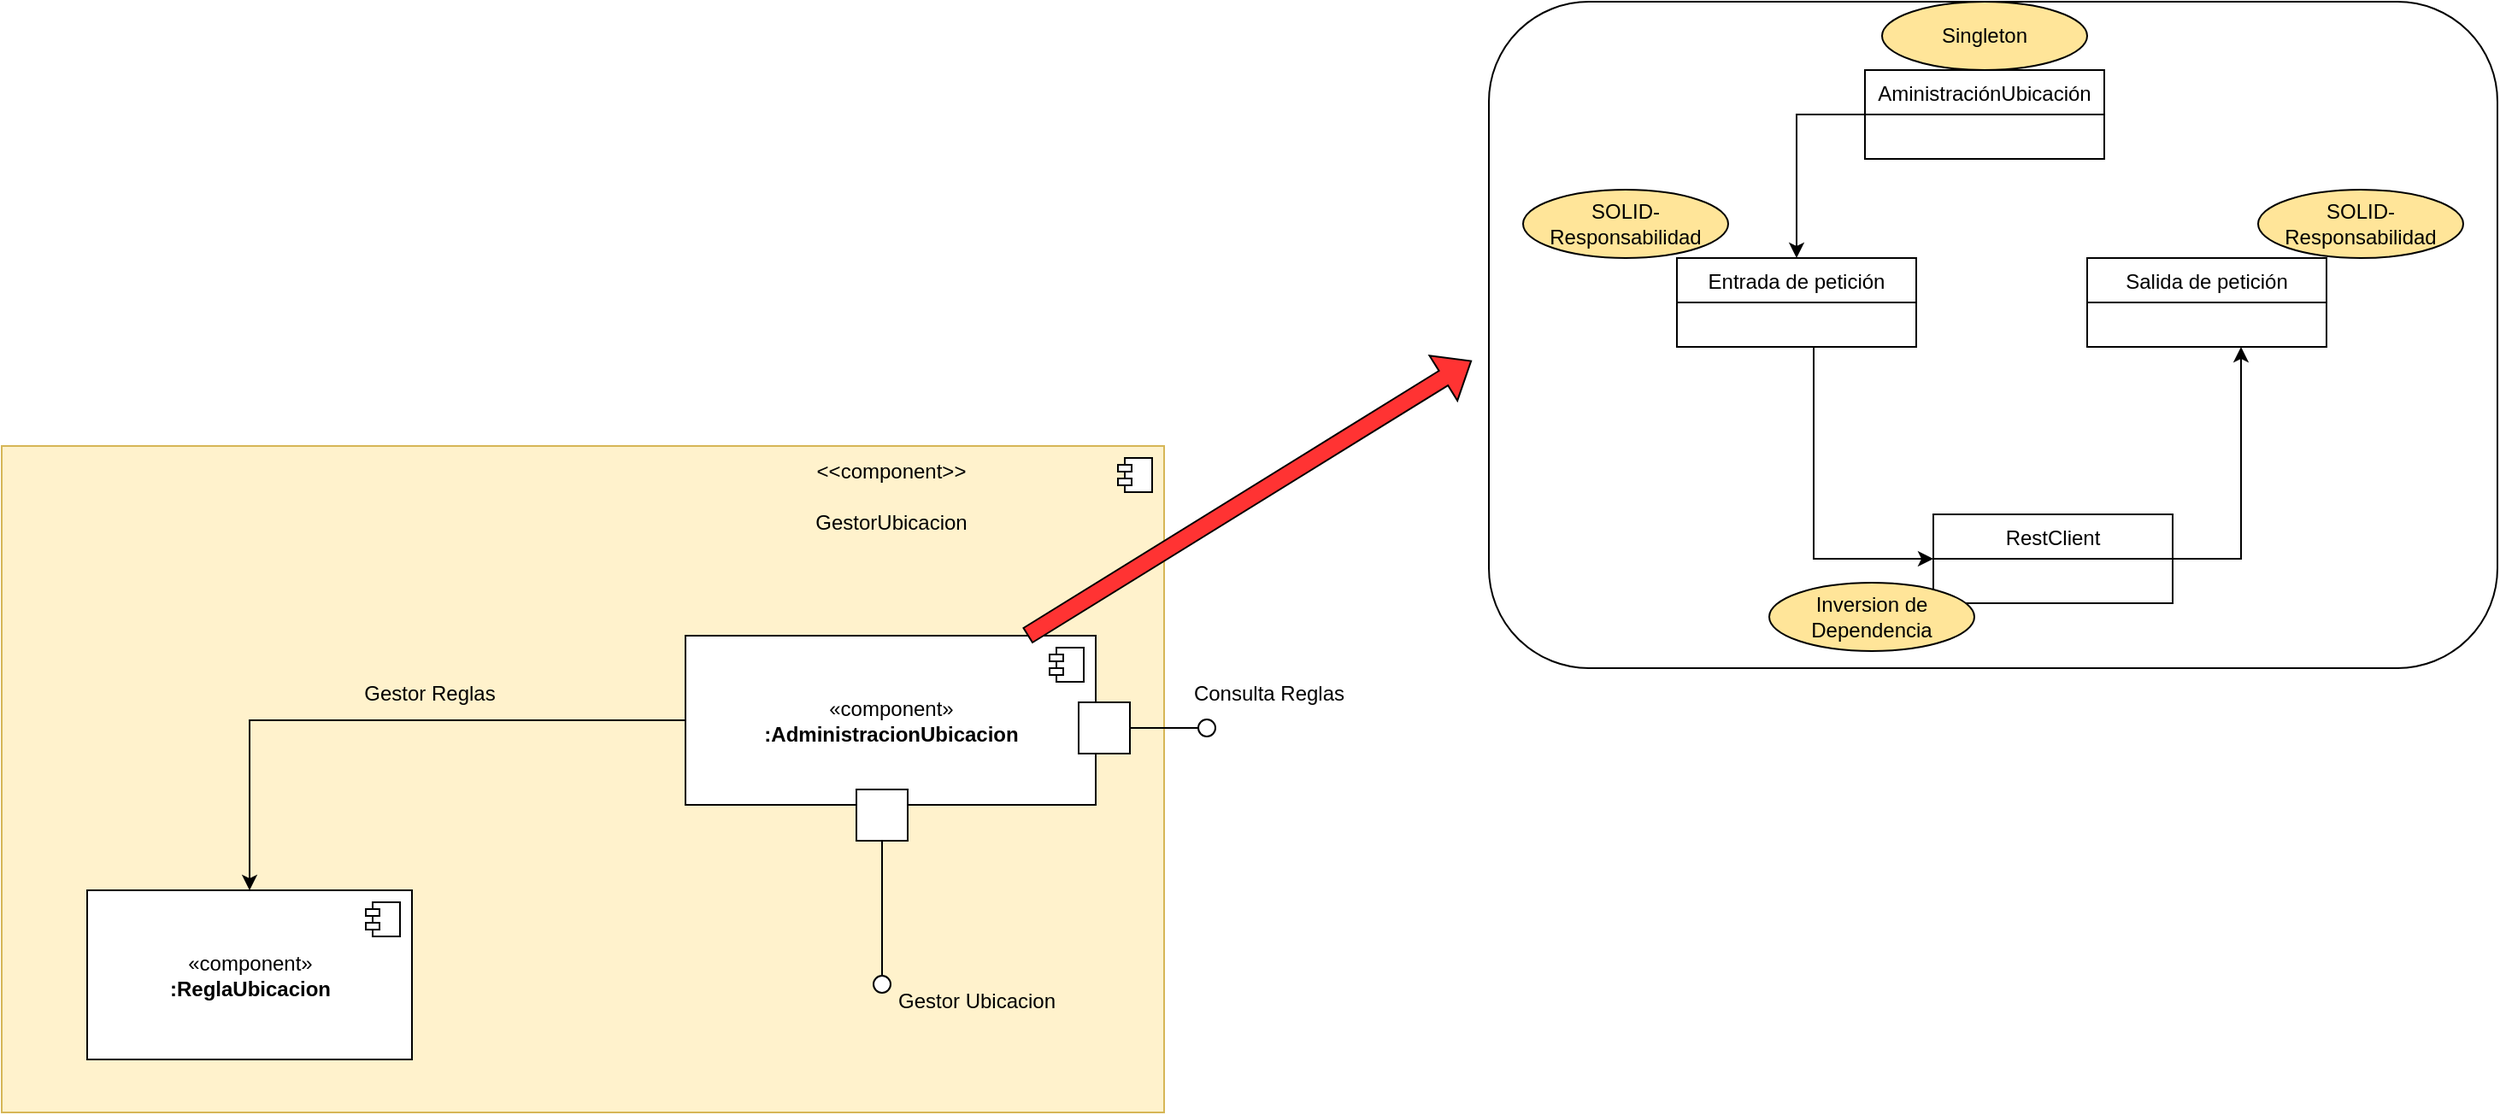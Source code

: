 <mxfile version="20.2.8" type="github">
  <diagram id="H2ssWn8BnHPqTmGb6e0n" name="Página-1">
    <mxGraphModel dx="2306" dy="1082" grid="1" gridSize="10" guides="1" tooltips="1" connect="1" arrows="1" fold="1" page="1" pageScale="1" pageWidth="827" pageHeight="1169" math="0" shadow="0">
      <root>
        <mxCell id="0" />
        <mxCell id="1" parent="0" />
        <mxCell id="fPPv9XgHUiOGnw6XsnZO-1" value="" style="html=1;dropTarget=0;fillColor=#fff2cc;strokeColor=#d6b656;" vertex="1" parent="1">
          <mxGeometry x="500" y="340" width="680" height="390" as="geometry" />
        </mxCell>
        <mxCell id="fPPv9XgHUiOGnw6XsnZO-2" value="" style="shape=module;jettyWidth=8;jettyHeight=4;" vertex="1" parent="fPPv9XgHUiOGnw6XsnZO-1">
          <mxGeometry x="1" width="20" height="20" relative="1" as="geometry">
            <mxPoint x="-27" y="7" as="offset" />
          </mxGeometry>
        </mxCell>
        <mxCell id="fPPv9XgHUiOGnw6XsnZO-3" style="edgeStyle=orthogonalEdgeStyle;rounded=0;orthogonalLoop=1;jettySize=auto;html=1;fillColor=#FF3333;" edge="1" parent="1" source="fPPv9XgHUiOGnw6XsnZO-4" target="fPPv9XgHUiOGnw6XsnZO-17">
          <mxGeometry relative="1" as="geometry" />
        </mxCell>
        <mxCell id="fPPv9XgHUiOGnw6XsnZO-4" value="«component»&lt;br&gt;&lt;b&gt;:AdministracionUbicacion&lt;br&gt;&lt;/b&gt;" style="html=1;dropTarget=0;" vertex="1" parent="1">
          <mxGeometry x="900" y="451" width="240" height="99" as="geometry" />
        </mxCell>
        <mxCell id="fPPv9XgHUiOGnw6XsnZO-5" value="" style="shape=module;jettyWidth=8;jettyHeight=4;" vertex="1" parent="fPPv9XgHUiOGnw6XsnZO-4">
          <mxGeometry x="1" width="20" height="20" relative="1" as="geometry">
            <mxPoint x="-27" y="7" as="offset" />
          </mxGeometry>
        </mxCell>
        <mxCell id="fPPv9XgHUiOGnw6XsnZO-6" value="" style="html=1;rounded=0;" vertex="1" parent="1">
          <mxGeometry x="1130" y="490" width="30" height="30" as="geometry" />
        </mxCell>
        <mxCell id="fPPv9XgHUiOGnw6XsnZO-7" value="" style="html=1;rounded=0;" vertex="1" parent="1">
          <mxGeometry x="1000" y="541" width="30" height="30" as="geometry" />
        </mxCell>
        <mxCell id="fPPv9XgHUiOGnw6XsnZO-8" value="" style="rounded=0;orthogonalLoop=1;jettySize=auto;html=1;endArrow=none;endFill=0;sketch=0;targetPerimeterSpacing=0;fillColor=#FF3333;startArrow=none;entryX=1;entryY=0.5;entryDx=0;entryDy=0;" edge="1" parent="1" source="fPPv9XgHUiOGnw6XsnZO-14" target="fPPv9XgHUiOGnw6XsnZO-6">
          <mxGeometry relative="1" as="geometry">
            <mxPoint x="1430" y="505" as="sourcePoint" />
            <mxPoint x="1400" y="505" as="targetPoint" />
          </mxGeometry>
        </mxCell>
        <mxCell id="fPPv9XgHUiOGnw6XsnZO-9" value="&amp;lt;&amp;lt;component&amp;gt;&amp;gt;" style="text;html=1;align=center;verticalAlign=middle;resizable=0;points=[];autosize=1;strokeColor=none;fillColor=none;" vertex="1" parent="1">
          <mxGeometry x="965" y="340" width="110" height="30" as="geometry" />
        </mxCell>
        <mxCell id="fPPv9XgHUiOGnw6XsnZO-10" value="GestorUbicacion" style="text;html=1;align=center;verticalAlign=middle;resizable=0;points=[];autosize=1;strokeColor=none;fillColor=none;" vertex="1" parent="1">
          <mxGeometry x="965" y="370" width="110" height="30" as="geometry" />
        </mxCell>
        <mxCell id="fPPv9XgHUiOGnw6XsnZO-12" value="" style="rounded=0;orthogonalLoop=1;jettySize=auto;html=1;endArrow=none;endFill=0;sketch=0;targetPerimeterSpacing=0;fillColor=#FF3333;exitX=0.5;exitY=1;exitDx=0;exitDy=0;startArrow=none;" edge="1" parent="1" source="fPPv9XgHUiOGnw6XsnZO-11">
          <mxGeometry relative="1" as="geometry">
            <mxPoint x="1005" y="800" as="sourcePoint" />
            <mxPoint x="1015" y="660" as="targetPoint" />
          </mxGeometry>
        </mxCell>
        <mxCell id="fPPv9XgHUiOGnw6XsnZO-13" value="Consulta Reglas" style="text;html=1;align=center;verticalAlign=middle;resizable=0;points=[];autosize=1;strokeColor=none;fillColor=none;" vertex="1" parent="1">
          <mxGeometry x="1186" y="470" width="110" height="30" as="geometry" />
        </mxCell>
        <mxCell id="fPPv9XgHUiOGnw6XsnZO-14" value="" style="ellipse;whiteSpace=wrap;html=1;align=center;aspect=fixed;resizable=0;points=[];outlineConnect=0;sketch=0;" vertex="1" parent="1">
          <mxGeometry x="1200" y="500" width="10" height="10" as="geometry" />
        </mxCell>
        <mxCell id="fPPv9XgHUiOGnw6XsnZO-16" value="Gestor Ubicacion" style="text;html=1;align=center;verticalAlign=middle;resizable=0;points=[];autosize=1;strokeColor=none;fillColor=none;" vertex="1" parent="1">
          <mxGeometry x="1010" y="650" width="120" height="30" as="geometry" />
        </mxCell>
        <mxCell id="fPPv9XgHUiOGnw6XsnZO-17" value="«component»&lt;br&gt;&lt;b&gt;:ReglaUbicacion&lt;br&gt;&lt;/b&gt;" style="html=1;dropTarget=0;" vertex="1" parent="1">
          <mxGeometry x="550" y="600" width="190" height="99" as="geometry" />
        </mxCell>
        <mxCell id="fPPv9XgHUiOGnw6XsnZO-18" value="" style="shape=module;jettyWidth=8;jettyHeight=4;" vertex="1" parent="fPPv9XgHUiOGnw6XsnZO-17">
          <mxGeometry x="1" width="20" height="20" relative="1" as="geometry">
            <mxPoint x="-27" y="7" as="offset" />
          </mxGeometry>
        </mxCell>
        <mxCell id="fPPv9XgHUiOGnw6XsnZO-19" value="Gestor Reglas" style="text;html=1;align=center;verticalAlign=middle;resizable=0;points=[];autosize=1;strokeColor=none;fillColor=none;" vertex="1" parent="1">
          <mxGeometry x="700" y="470" width="100" height="30" as="geometry" />
        </mxCell>
        <mxCell id="fPPv9XgHUiOGnw6XsnZO-11" value="" style="ellipse;whiteSpace=wrap;html=1;align=center;aspect=fixed;resizable=0;points=[];outlineConnect=0;sketch=0;" vertex="1" parent="1">
          <mxGeometry x="1010" y="650" width="10" height="10" as="geometry" />
        </mxCell>
        <mxCell id="fPPv9XgHUiOGnw6XsnZO-20" value="" style="rounded=0;orthogonalLoop=1;jettySize=auto;html=1;endArrow=none;endFill=0;sketch=0;sourcePerimeterSpacing=0;fillColor=#FF3333;exitX=0.5;exitY=1;exitDx=0;exitDy=0;" edge="1" parent="1" source="fPPv9XgHUiOGnw6XsnZO-7" target="fPPv9XgHUiOGnw6XsnZO-11">
          <mxGeometry relative="1" as="geometry">
            <mxPoint x="1015" y="571" as="sourcePoint" />
            <mxPoint x="1015" y="660" as="targetPoint" />
          </mxGeometry>
        </mxCell>
        <mxCell id="fPPv9XgHUiOGnw6XsnZO-33" value="" style="shape=flexArrow;endArrow=classic;html=1;rounded=0;fillColor=#FF3333;" edge="1" parent="1" source="fPPv9XgHUiOGnw6XsnZO-4">
          <mxGeometry width="50" height="50" relative="1" as="geometry">
            <mxPoint x="1280" y="350" as="sourcePoint" />
            <mxPoint x="1360" y="290" as="targetPoint" />
          </mxGeometry>
        </mxCell>
        <mxCell id="fPPv9XgHUiOGnw6XsnZO-34" value="" style="rounded=1;whiteSpace=wrap;html=1;" vertex="1" parent="1">
          <mxGeometry x="1370" y="80" width="590" height="390" as="geometry" />
        </mxCell>
        <mxCell id="fPPv9XgHUiOGnw6XsnZO-42" style="edgeStyle=orthogonalEdgeStyle;rounded=0;orthogonalLoop=1;jettySize=auto;html=1;fillColor=#FF3333;entryX=0.5;entryY=0;entryDx=0;entryDy=0;" edge="1" parent="1" source="fPPv9XgHUiOGnw6XsnZO-35" target="fPPv9XgHUiOGnw6XsnZO-43">
          <mxGeometry relative="1" as="geometry">
            <mxPoint x="1550" y="220" as="targetPoint" />
            <Array as="points">
              <mxPoint x="1550" y="146" />
            </Array>
          </mxGeometry>
        </mxCell>
        <mxCell id="fPPv9XgHUiOGnw6XsnZO-35" value="AministraciónUbicación" style="swimlane;fontStyle=0;childLayout=stackLayout;horizontal=1;startSize=26;fillColor=none;horizontalStack=0;resizeParent=1;resizeParentMax=0;resizeLast=0;collapsible=1;marginBottom=0;" vertex="1" parent="1">
          <mxGeometry x="1590" y="120" width="140" height="52" as="geometry" />
        </mxCell>
        <mxCell id="fPPv9XgHUiOGnw6XsnZO-39" value="Salida de petición" style="swimlane;fontStyle=0;childLayout=stackLayout;horizontal=1;startSize=26;fillColor=none;horizontalStack=0;resizeParent=1;resizeParentMax=0;resizeLast=0;collapsible=1;marginBottom=0;" vertex="1" parent="1">
          <mxGeometry x="1720" y="230" width="140" height="52" as="geometry" />
        </mxCell>
        <mxCell id="fPPv9XgHUiOGnw6XsnZO-49" style="edgeStyle=orthogonalEdgeStyle;rounded=0;orthogonalLoop=1;jettySize=auto;html=1;entryX=0;entryY=0.5;entryDx=0;entryDy=0;fillColor=#FF3333;" edge="1" parent="1" source="fPPv9XgHUiOGnw6XsnZO-43" target="fPPv9XgHUiOGnw6XsnZO-48">
          <mxGeometry relative="1" as="geometry">
            <Array as="points">
              <mxPoint x="1560" y="406" />
            </Array>
          </mxGeometry>
        </mxCell>
        <mxCell id="fPPv9XgHUiOGnw6XsnZO-43" value="Entrada de petición" style="swimlane;fontStyle=0;childLayout=stackLayout;horizontal=1;startSize=26;fillColor=none;horizontalStack=0;resizeParent=1;resizeParentMax=0;resizeLast=0;collapsible=1;marginBottom=0;" vertex="1" parent="1">
          <mxGeometry x="1480" y="230" width="140" height="52" as="geometry" />
        </mxCell>
        <mxCell id="fPPv9XgHUiOGnw6XsnZO-44" value="Singleton" style="ellipse;whiteSpace=wrap;html=1;align=center;fillColor=#FFE599;" vertex="1" parent="1">
          <mxGeometry x="1600" y="80" width="120" height="40" as="geometry" />
        </mxCell>
        <mxCell id="fPPv9XgHUiOGnw6XsnZO-45" value="SOLID- Responsabilidad" style="ellipse;whiteSpace=wrap;html=1;align=center;fillColor=#FFE599;" vertex="1" parent="1">
          <mxGeometry x="1390" y="190" width="120" height="40" as="geometry" />
        </mxCell>
        <mxCell id="fPPv9XgHUiOGnw6XsnZO-47" value="SOLID- Responsabilidad" style="ellipse;whiteSpace=wrap;html=1;align=center;fillColor=#FFE599;" vertex="1" parent="1">
          <mxGeometry x="1820" y="190" width="120" height="40" as="geometry" />
        </mxCell>
        <mxCell id="fPPv9XgHUiOGnw6XsnZO-50" style="edgeStyle=orthogonalEdgeStyle;rounded=0;orthogonalLoop=1;jettySize=auto;html=1;fillColor=#FF3333;" edge="1" parent="1" source="fPPv9XgHUiOGnw6XsnZO-48">
          <mxGeometry relative="1" as="geometry">
            <mxPoint x="1810" y="282" as="targetPoint" />
            <Array as="points">
              <mxPoint x="1810" y="406" />
              <mxPoint x="1810" y="282" />
            </Array>
          </mxGeometry>
        </mxCell>
        <mxCell id="fPPv9XgHUiOGnw6XsnZO-48" value="RestClient" style="swimlane;fontStyle=0;childLayout=stackLayout;horizontal=1;startSize=26;fillColor=none;horizontalStack=0;resizeParent=1;resizeParentMax=0;resizeLast=0;collapsible=1;marginBottom=0;" vertex="1" parent="1">
          <mxGeometry x="1630" y="380" width="140" height="52" as="geometry" />
        </mxCell>
        <mxCell id="fPPv9XgHUiOGnw6XsnZO-51" value="Inversion de Dependencia" style="ellipse;whiteSpace=wrap;html=1;align=center;fillColor=#FFE599;" vertex="1" parent="1">
          <mxGeometry x="1534" y="420" width="120" height="40" as="geometry" />
        </mxCell>
      </root>
    </mxGraphModel>
  </diagram>
</mxfile>
